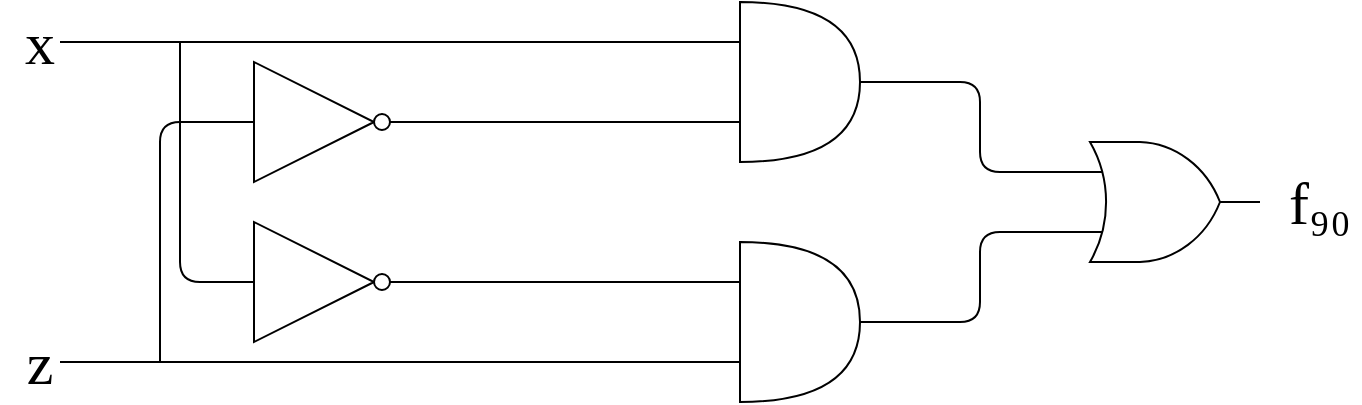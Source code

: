 <mxfile version="14.8.0" type="github">
  <diagram id="0W6Qc_67fqcdbap8SxTc" name="Page-1">
    <mxGraphModel dx="1038" dy="564" grid="1" gridSize="10" guides="1" tooltips="1" connect="1" arrows="1" fold="1" page="1" pageScale="1" pageWidth="1169" pageHeight="1654" math="0" shadow="0">
      <root>
        <mxCell id="0" />
        <mxCell id="1" parent="0" />
        <mxCell id="jdy4lV-E1GT7_JCYyYh7-52" value="" style="group" vertex="1" connectable="0" parent="1">
          <mxGeometry x="190" y="80" width="680" height="200" as="geometry" />
        </mxCell>
        <mxCell id="jdy4lV-E1GT7_JCYyYh7-5" value="" style="endArrow=none;html=1;entryX=0;entryY=0.25;entryDx=0;entryDy=0;entryPerimeter=0;" edge="1" parent="jdy4lV-E1GT7_JCYyYh7-52" target="jdy4lV-E1GT7_JCYyYh7-36">
          <mxGeometry width="50" height="50" relative="1" as="geometry">
            <mxPoint x="30" y="20" as="sourcePoint" />
            <mxPoint x="370" y="15" as="targetPoint" />
          </mxGeometry>
        </mxCell>
        <mxCell id="jdy4lV-E1GT7_JCYyYh7-24" value="" style="verticalLabelPosition=bottom;shadow=0;dashed=0;align=center;html=1;verticalAlign=top;shape=mxgraph.electrical.logic_gates.inverter_2;sketch=0;strokeColor=#000000;fillColor=#ffffff;" vertex="1" parent="jdy4lV-E1GT7_JCYyYh7-52">
          <mxGeometry x="110" y="110" width="100" height="60" as="geometry" />
        </mxCell>
        <mxCell id="jdy4lV-E1GT7_JCYyYh7-25" value="" style="verticalLabelPosition=bottom;shadow=0;dashed=0;align=center;html=1;verticalAlign=top;shape=mxgraph.electrical.logic_gates.logic_gate;operation=or;sketch=0;strokeColor=#000000;fillColor=#ffffff;" vertex="1" parent="jdy4lV-E1GT7_JCYyYh7-52">
          <mxGeometry x="530" y="70" width="100" height="60" as="geometry" />
        </mxCell>
        <mxCell id="jdy4lV-E1GT7_JCYyYh7-29" value="" style="verticalLabelPosition=bottom;shadow=0;dashed=0;align=center;html=1;verticalAlign=top;shape=mxgraph.electrical.logic_gates.inverter_2;sketch=0;strokeColor=#000000;fillColor=#ffffff;" vertex="1" parent="jdy4lV-E1GT7_JCYyYh7-52">
          <mxGeometry x="110" y="30" width="100" height="60" as="geometry" />
        </mxCell>
        <mxCell id="jdy4lV-E1GT7_JCYyYh7-36" value="" style="shape=or;whiteSpace=wrap;html=1;shadow=0;sketch=0;strokeColor=#000000;fillColor=#ffffff;" vertex="1" parent="jdy4lV-E1GT7_JCYyYh7-52">
          <mxGeometry x="370" width="60" height="80" as="geometry" />
        </mxCell>
        <mxCell id="jdy4lV-E1GT7_JCYyYh7-38" value="" style="endArrow=none;html=1;entryX=0;entryY=0.25;entryDx=0;entryDy=0;entryPerimeter=0;exitX=1;exitY=0.5;exitDx=0;exitDy=0;exitPerimeter=0;" edge="1" parent="jdy4lV-E1GT7_JCYyYh7-52" target="jdy4lV-E1GT7_JCYyYh7-39" source="jdy4lV-E1GT7_JCYyYh7-24">
          <mxGeometry width="50" height="50" relative="1" as="geometry">
            <mxPoint x="250" y="140" as="sourcePoint" />
            <mxPoint x="370" y="135" as="targetPoint" />
          </mxGeometry>
        </mxCell>
        <mxCell id="jdy4lV-E1GT7_JCYyYh7-39" value="" style="shape=or;whiteSpace=wrap;html=1;shadow=0;sketch=0;strokeColor=#000000;fillColor=#ffffff;" vertex="1" parent="jdy4lV-E1GT7_JCYyYh7-52">
          <mxGeometry x="370" y="120" width="60" height="80" as="geometry" />
        </mxCell>
        <mxCell id="jdy4lV-E1GT7_JCYyYh7-40" value="" style="endArrow=none;html=1;exitX=0;exitY=0.5;exitDx=0;exitDy=0;exitPerimeter=0;" edge="1" parent="jdy4lV-E1GT7_JCYyYh7-52" source="jdy4lV-E1GT7_JCYyYh7-24">
          <mxGeometry width="50" height="50" relative="1" as="geometry">
            <mxPoint x="260" y="250" as="sourcePoint" />
            <mxPoint x="90" y="20" as="targetPoint" />
            <Array as="points">
              <mxPoint x="90" y="140" />
            </Array>
          </mxGeometry>
        </mxCell>
        <mxCell id="jdy4lV-E1GT7_JCYyYh7-41" value="" style="endArrow=none;html=1;entryX=0;entryY=0.75;entryDx=0;entryDy=0;entryPerimeter=0;exitX=1;exitY=0.5;exitDx=0;exitDy=0;exitPerimeter=0;" edge="1" parent="jdy4lV-E1GT7_JCYyYh7-52" source="jdy4lV-E1GT7_JCYyYh7-29" target="jdy4lV-E1GT7_JCYyYh7-36">
          <mxGeometry width="50" height="50" relative="1" as="geometry">
            <mxPoint x="210" y="60" as="sourcePoint" />
            <mxPoint x="360" y="59.5" as="targetPoint" />
          </mxGeometry>
        </mxCell>
        <mxCell id="jdy4lV-E1GT7_JCYyYh7-44" value="" style="endArrow=none;html=1;entryX=0;entryY=0.75;entryDx=0;entryDy=0;entryPerimeter=0;" edge="1" parent="jdy4lV-E1GT7_JCYyYh7-52" target="jdy4lV-E1GT7_JCYyYh7-39">
          <mxGeometry width="50" height="50" relative="1" as="geometry">
            <mxPoint x="30" y="180" as="sourcePoint" />
            <mxPoint x="310" y="200" as="targetPoint" />
          </mxGeometry>
        </mxCell>
        <mxCell id="jdy4lV-E1GT7_JCYyYh7-45" value="" style="endArrow=none;html=1;exitX=0;exitY=0.5;exitDx=0;exitDy=0;exitPerimeter=0;" edge="1" parent="jdy4lV-E1GT7_JCYyYh7-52" source="jdy4lV-E1GT7_JCYyYh7-29">
          <mxGeometry width="50" height="50" relative="1" as="geometry">
            <mxPoint x="120" y="150" as="sourcePoint" />
            <mxPoint x="80" y="180" as="targetPoint" />
            <Array as="points">
              <mxPoint x="80" y="60" />
            </Array>
          </mxGeometry>
        </mxCell>
        <mxCell id="jdy4lV-E1GT7_JCYyYh7-46" value="" style="endArrow=none;html=1;entryX=0;entryY=0.25;entryDx=0;entryDy=0;entryPerimeter=0;exitX=1;exitY=0.5;exitDx=0;exitDy=0;exitPerimeter=0;" edge="1" parent="jdy4lV-E1GT7_JCYyYh7-52" source="jdy4lV-E1GT7_JCYyYh7-36" target="jdy4lV-E1GT7_JCYyYh7-25">
          <mxGeometry width="50" height="50" relative="1" as="geometry">
            <mxPoint x="260" y="250" as="sourcePoint" />
            <mxPoint x="310" y="200" as="targetPoint" />
            <Array as="points">
              <mxPoint x="490" y="40" />
              <mxPoint x="490" y="85" />
            </Array>
          </mxGeometry>
        </mxCell>
        <mxCell id="jdy4lV-E1GT7_JCYyYh7-47" value="" style="endArrow=none;html=1;entryX=0;entryY=0.75;entryDx=0;entryDy=0;entryPerimeter=0;exitX=1;exitY=0.5;exitDx=0;exitDy=0;exitPerimeter=0;" edge="1" parent="jdy4lV-E1GT7_JCYyYh7-52" source="jdy4lV-E1GT7_JCYyYh7-39" target="jdy4lV-E1GT7_JCYyYh7-25">
          <mxGeometry width="50" height="50" relative="1" as="geometry">
            <mxPoint x="440" y="50" as="sourcePoint" />
            <mxPoint x="540" y="95" as="targetPoint" />
            <Array as="points">
              <mxPoint x="490" y="160" />
              <mxPoint x="490" y="115" />
            </Array>
          </mxGeometry>
        </mxCell>
        <mxCell id="jdy4lV-E1GT7_JCYyYh7-49" value="&lt;font style=&quot;font-size: 30px&quot; face=&quot;Times New Roman&quot;&gt;x&lt;/font&gt;" style="text;html=1;strokeColor=none;fillColor=none;align=center;verticalAlign=middle;whiteSpace=wrap;rounded=0;shadow=0;sketch=0;" vertex="1" parent="jdy4lV-E1GT7_JCYyYh7-52">
          <mxGeometry y="10" width="40" height="20" as="geometry" />
        </mxCell>
        <mxCell id="jdy4lV-E1GT7_JCYyYh7-50" value="&lt;font style=&quot;font-size: 30px&quot; face=&quot;Times New Roman&quot;&gt;z&lt;/font&gt;" style="text;html=1;strokeColor=none;fillColor=none;align=center;verticalAlign=middle;whiteSpace=wrap;rounded=0;shadow=0;sketch=0;" vertex="1" parent="jdy4lV-E1GT7_JCYyYh7-52">
          <mxGeometry y="170" width="40" height="20" as="geometry" />
        </mxCell>
        <mxCell id="jdy4lV-E1GT7_JCYyYh7-51" value="&lt;div style=&quot;font-size: 30px&quot;&gt;&lt;font style=&quot;font-size: 30px&quot; face=&quot;Times New Roman&quot;&gt;f₉₀&lt;/font&gt;&lt;/div&gt;" style="text;html=1;strokeColor=none;fillColor=none;align=center;verticalAlign=middle;whiteSpace=wrap;rounded=0;shadow=0;sketch=0;" vertex="1" parent="jdy4lV-E1GT7_JCYyYh7-52">
          <mxGeometry x="640" y="90" width="40" height="20" as="geometry" />
        </mxCell>
      </root>
    </mxGraphModel>
  </diagram>
</mxfile>
